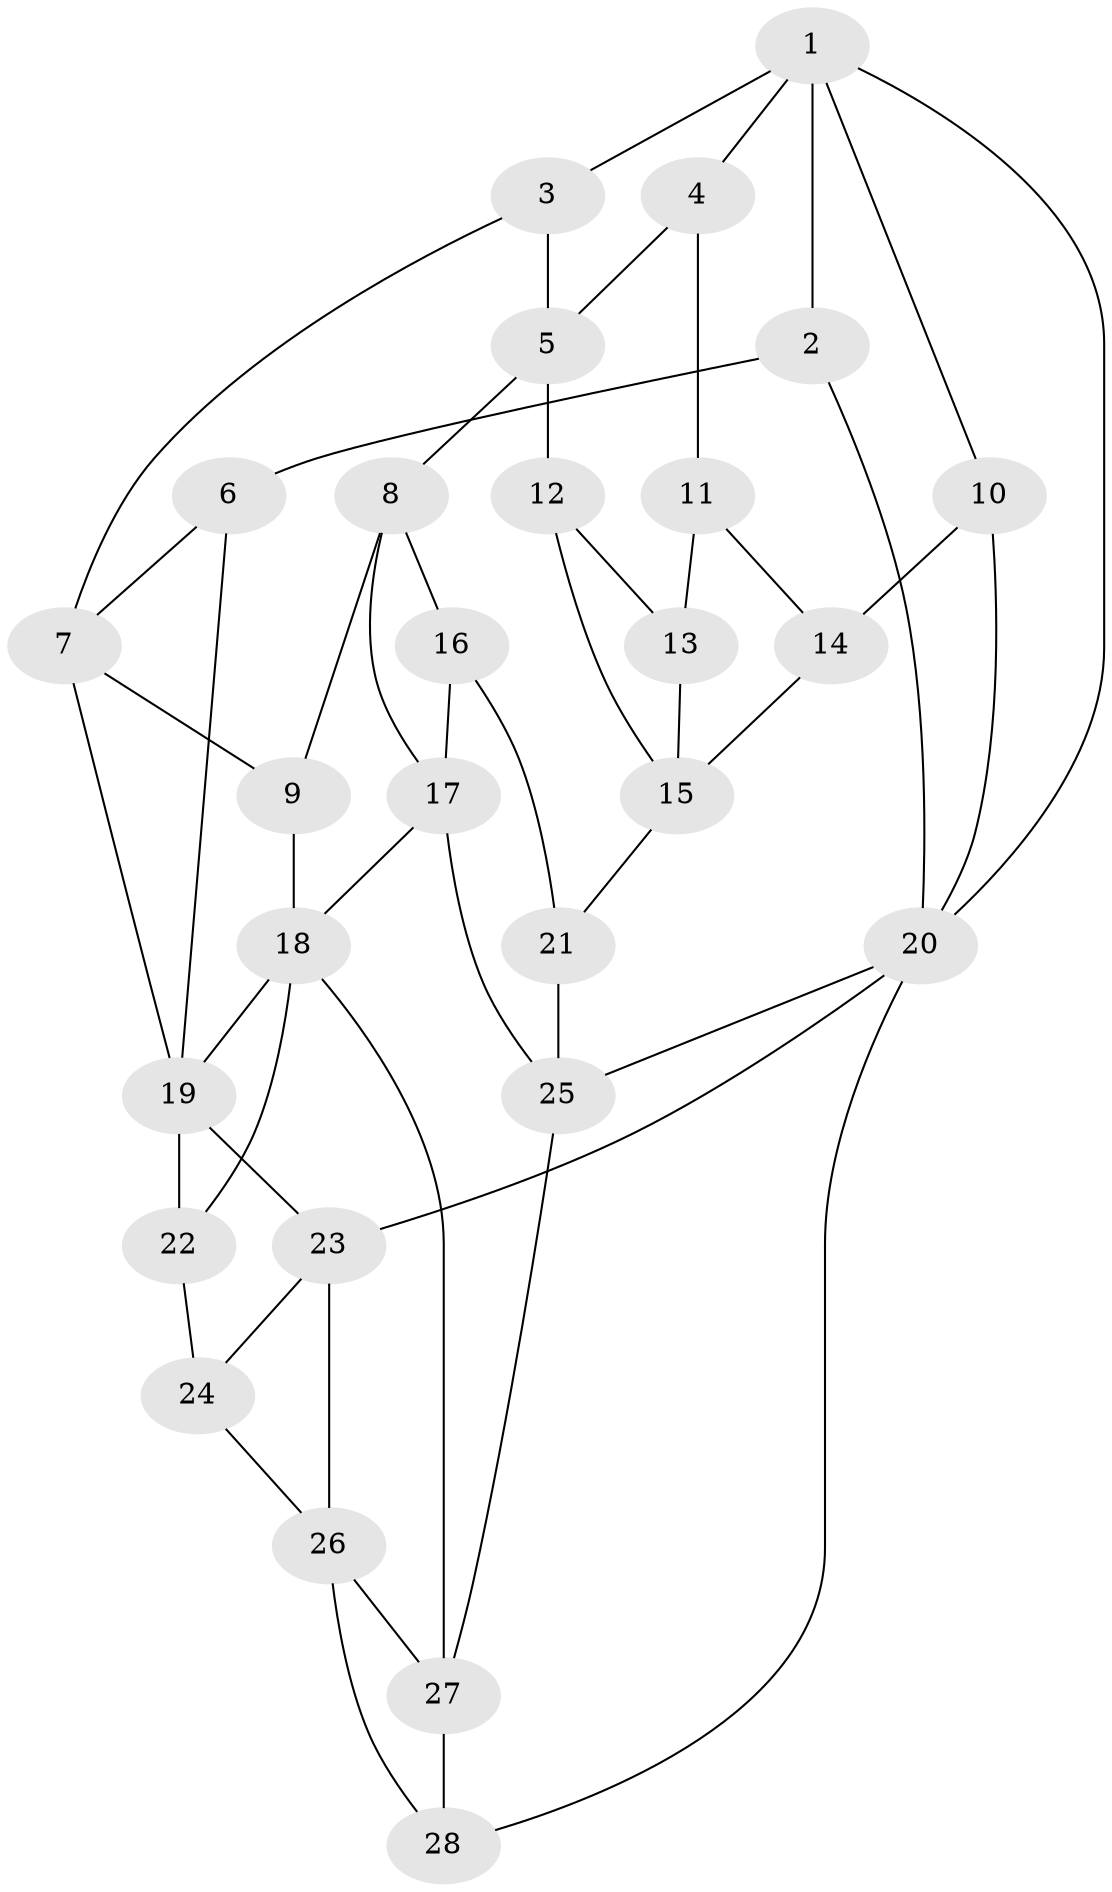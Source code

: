 // original degree distribution, {3: 0.03571428571428571, 5: 0.5357142857142857, 4: 0.23214285714285715, 6: 0.19642857142857142}
// Generated by graph-tools (version 1.1) at 2025/27/03/09/25 03:27:09]
// undirected, 28 vertices, 51 edges
graph export_dot {
graph [start="1"]
  node [color=gray90,style=filled];
  1;
  2;
  3;
  4;
  5;
  6;
  7;
  8;
  9;
  10;
  11;
  12;
  13;
  14;
  15;
  16;
  17;
  18;
  19;
  20;
  21;
  22;
  23;
  24;
  25;
  26;
  27;
  28;
  1 -- 2 [weight=1.0];
  1 -- 3 [weight=1.0];
  1 -- 4 [weight=1.0];
  1 -- 10 [weight=1.0];
  1 -- 20 [weight=1.0];
  2 -- 6 [weight=2.0];
  2 -- 20 [weight=1.0];
  3 -- 5 [weight=1.0];
  3 -- 7 [weight=1.0];
  4 -- 5 [weight=1.0];
  4 -- 11 [weight=1.0];
  5 -- 8 [weight=1.0];
  5 -- 12 [weight=1.0];
  6 -- 7 [weight=1.0];
  6 -- 19 [weight=1.0];
  7 -- 9 [weight=1.0];
  7 -- 19 [weight=1.0];
  8 -- 9 [weight=1.0];
  8 -- 16 [weight=1.0];
  8 -- 17 [weight=1.0];
  9 -- 18 [weight=1.0];
  10 -- 14 [weight=2.0];
  10 -- 20 [weight=1.0];
  11 -- 13 [weight=2.0];
  11 -- 14 [weight=1.0];
  12 -- 13 [weight=1.0];
  12 -- 15 [weight=1.0];
  13 -- 15 [weight=1.0];
  14 -- 15 [weight=1.0];
  15 -- 21 [weight=1.0];
  16 -- 17 [weight=1.0];
  16 -- 21 [weight=2.0];
  17 -- 18 [weight=1.0];
  17 -- 25 [weight=1.0];
  18 -- 19 [weight=2.0];
  18 -- 22 [weight=1.0];
  18 -- 27 [weight=1.0];
  19 -- 22 [weight=1.0];
  19 -- 23 [weight=1.0];
  20 -- 23 [weight=1.0];
  20 -- 25 [weight=1.0];
  20 -- 28 [weight=1.0];
  21 -- 25 [weight=1.0];
  22 -- 24 [weight=2.0];
  23 -- 24 [weight=1.0];
  23 -- 26 [weight=1.0];
  24 -- 26 [weight=1.0];
  25 -- 27 [weight=1.0];
  26 -- 27 [weight=1.0];
  26 -- 28 [weight=1.0];
  27 -- 28 [weight=1.0];
}
